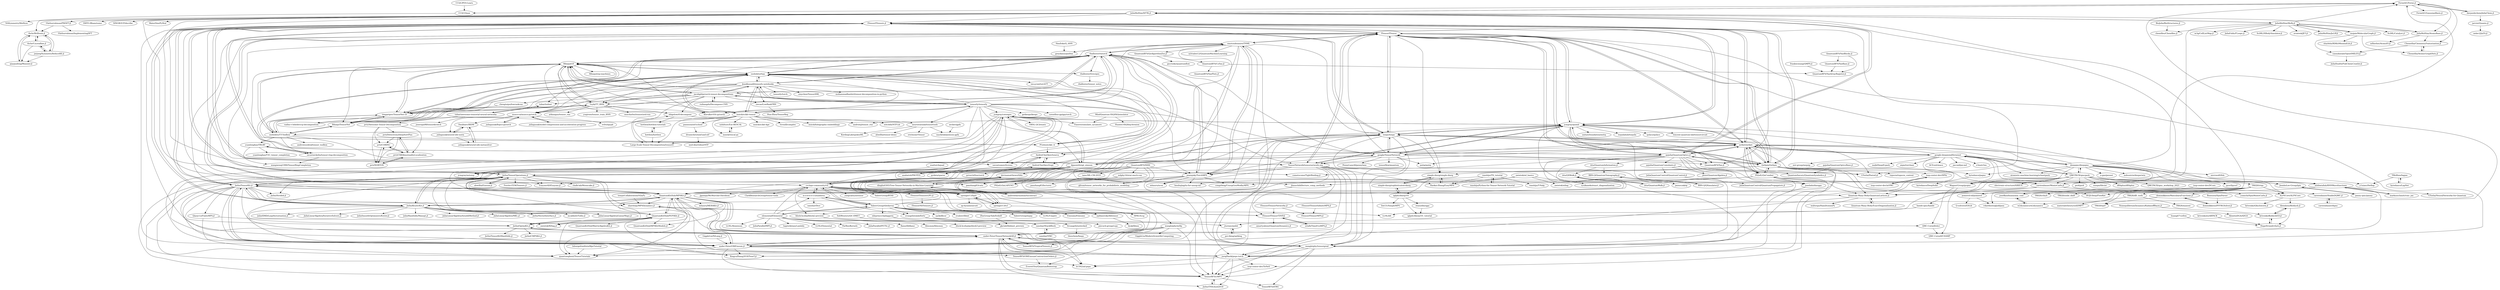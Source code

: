 digraph G {
"CCQC/PES-Learn" -> "CCQC/Quax"
"rballester/tntorch" -> "jemisjoky/TorchMPS"
"rballester/tntorch" -> "Bihaqo/t3f"
"rballester/tntorch" -> "oseledets/ttpy"
"rballester/tntorch" -> "rballester/ttrecipes"
"rballester/tntorch" -> "KhrulkovV/tt-pytorch"
"rballester/tntorch" -> "JeanKossaifi/tensorly-notebooks"
"rballester/tntorch" -> "emstoudenmire/TNML"
"rballester/tntorch" -> "Tuyki/TT_RNN"
"rballester/tntorch" -> "timgaripov/TensorNet-TF"
"rballester/tntorch" -> "dingliu0305/Tree-Tensor-Networks-in-Machine-Learning"
"rballester/tntorch" -> "jacobgil/pytorch-tensor-decompositions"
"rballester/tntorch" -> "AndreiChertkov/teneva"
"rballester/tntorch" -> "tnbar/tednet"
"rballester/tntorch" -> "musco-ai/musco-pytorch"
"rballester/tntorch" -> "AndreiChertkov/ttopt"
"ITensor/ITensors.jl" -> "Jutho/TensorOperations.jl"
"ITensor/ITensors.jl" -> "ITensor/ITensor"
"ITensor/ITensors.jl" -> "Jutho/TensorKit.jl"
"ITensor/ITensors.jl" -> "tenpy/tenpy"
"ITensor/ITensors.jl" -> "QuantumKitHub/MPSKit.jl"
"ITensor/ITensors.jl" -> "Jutho/KrylovKit.jl"
"ITensor/ITensors.jl" -> "jcmgray/quimb"
"ITensor/ITensors.jl" -> "qojulia/QuantumOptics.jl"
"ITensor/ITensors.jl" -> "GTorlai/PastaQ.jl" ["e"=1]
"ITensor/ITensors.jl" -> "TensorNetwork/tensornetwork.org"
"ITensor/ITensors.jl" -> "under-Peter/TensorNetworkAD.jl"
"ITensor/ITensors.jl" -> "under-Peter/OMEinsum.jl"
"ITensor/ITensors.jl" -> "netket/netket"
"ITensor/ITensors.jl" -> "QuSpin/QuSpin"
"ITensor/ITensors.jl" -> "QuantumBFS/Yao.jl" ["e"=1]
"google/TensorNetwork" -> "jcmgray/quimb"
"google/TensorNetwork" -> "tenpy/tenpy"
"google/TensorNetwork" -> "ITensor/ITensors.jl"
"google/TensorNetwork" -> "netket/netket"
"google/TensorNetwork" -> "TensorNetwork/tensornetwork.org"
"google/TensorNetwork" -> "jemisjoky/TorchMPS"
"google/TensorNetwork" -> "ITensor/ITensor"
"google/TensorNetwork" -> "rballester/tntorch"
"google/TensorNetwork" -> "QuantumBFS/Yao.jl" ["e"=1]
"google/TensorNetwork" -> "QuSpin/QuSpin"
"google/TensorNetwork" -> "qutip/qutip" ["e"=1]
"google/TensorNetwork" -> "tensorflow/quantum" ["e"=1]
"google/TensorNetwork" -> "wangleiphy/tensorgrad"
"google/TensorNetwork" -> "dgasmith/opt_einsum"
"google/TensorNetwork" -> "PennyLaneAI/pennylane" ["e"=1]
"jacobgil/pytorch-tensor-decompositions" -> "ruihangdu/Decompose-CNN"
"jacobgil/pytorch-tensor-decompositions" -> "JeanKossaifi/tensorly-notebooks"
"jacobgil/pytorch-tensor-decompositions" -> "Bihaqo/t3f"
"jacobgil/pytorch-tensor-decompositions" -> "tensorly/tensorly"
"jacobgil/pytorch-tensor-decompositions" -> "musco-ai/musco-pytorch"
"jacobgil/pytorch-tensor-decompositions" -> "rballester/tntorch"
"jacobgil/pytorch-tensor-decompositions" -> "Large-Scale-Tensor-Decomposition/tensorD"
"jacobgil/pytorch-tensor-decompositions" -> "Tuyki/TT_RNN"
"jacobgil/pytorch-tensor-decompositions" -> "ebigelow/tf-decompose"
"jacobgil/pytorch-tensor-decompositions" -> "xwcao/LowRankTRN"
"jacobgil/pytorch-tensor-decompositions" -> "tnbar/tednet"
"jacobgil/pytorch-tensor-decompositions" -> "chengtaipu/lowrankcnn"
"awietek/ed_basics" -> "jhauschild/lecture_comp_methods"
"awietek/ed_basics" -> "ryuikaneko/exact_diagonalization"
"awietek/ed_basics" -> "Haokai-Zhang/EasyMPS"
"awietek/ed_basics" -> "awietek/xdiag"
"iitis/QSWalk.jl" -> "iitis/QuantumWalk.jl"
"iitis/QSWalk.jl" -> "jmiszczak/qi"
"iitis/QuantumWalk.jl" -> "iitis/QSWalk.jl"
"hottbox/hottbox" -> "hottbox/hottbox-tutorials"
"hottbox/hottbox" -> "Large-Scale-Tensor-Decomposition/tensorD"
"rballester/ttrecipes" -> "rballester/tensor_notes"
"TensorNetwork/tensornetwork.org" -> "ITensor/ITensors.jl"
"TensorNetwork/tensornetwork.org" -> "QuantumKitHub/MPSKit.jl"
"TensorNetwork/tensornetwork.org" -> "wangleiphy/tensorgrad"
"TensorNetwork/tensornetwork.org" -> "GTorlai/PastaQ.jl" ["e"=1]
"TensorNetwork/tensornetwork.org" -> "joselado/dmrgpy"
"TensorNetwork/tensornetwork.org" -> "jcmgray/quimb"
"TensorNetwork/tensornetwork.org" -> "mhauru/ncon"
"TensorNetwork/tensornetwork.org" -> "jurajHasik/peps-torch"
"TensorNetwork/tensornetwork.org" -> "jemisjoky/TorchMPS"
"TensorNetwork/tensornetwork.org" -> "ITensor/ITensorTDVP.jl"
"TensorNetwork/tensornetwork.org" -> "ITensor/ITensor"
"TensorNetwork/tensornetwork.org" -> "TensorBFS/cMPO"
"TensorNetwork/tensornetwork.org" -> "under-Peter/TensorNetworkAD.jl"
"jemisjoky/TorchMPS" -> "emstoudenmire/TNML"
"jemisjoky/TorchMPS" -> "rballester/tntorch"
"jemisjoky/TorchMPS" -> "panzhang83/catn"
"jemisjoky/TorchMPS" -> "wangleiphy/tensorgrad"
"jemisjoky/TorchMPS" -> "dingliu0305/Tree-Tensor-Networks-in-Machine-Learning"
"jemisjoky/TorchMPS" -> "glivan/tensor_networks_for_probabilistic_modeling"
"jemisjoky/TorchMPS" -> "congzlwag/UnsupGenModbyMPS"
"jemisjoky/TorchMPS" -> "mhauru/ncon"
"jemisjoky/TorchMPS" -> "bnuliujing/tn-for-unsup-ml"
"wdphy16/stat-mech-van" -> "panzhang83/catn"
"wdphy16/stat-mech-van" -> "panzhang83/lectures"
"QuantumBFS/SSSS" -> "wangleiphy/tensorgrad"
"QuantumBFS/SSSS" -> "TensorBFS/TropicalTensors.jl"
"QuantumBFS/SSSS" -> "under-Peter/OMEinsum.jl"
"QuantumBFS/SSSS" -> "iamc/ML-CM-2019"
"QuantumBFS/SSSS" -> "wangleiphy/ml4p"
"QuantumBFS/SSSS" -> "jemisjoky/TorchMPS"
"QuantumBFS/SSSS" -> "TensorBFS/cMPO"
"QuantumBFS/SSSS" -> "wdphy16/stat-mech-van"
"QuantumBFS/SSSS" -> "jhauschild/lecture_comp_methods"
"mnick/scikit-tensor" -> "mnick/rescal.py"
"mnick/scikit-tensor" -> "tensorly/tensorly"
"mnick/scikit-tensor" -> "oseledets/ttpy"
"mnick/scikit-tensor" -> "panisson/ntf-school"
"mnick/scikit-tensor" -> "Large-Scale-Tensor-Decomposition/tensorD"
"mnick/scikit-tensor" -> "JeanKossaifi/tensorly-notebooks"
"mnick/scikit-tensor" -> "neurostatslab/tensortools"
"mnick/scikit-tensor" -> "mnick/scikit-kge" ["e"=1]
"mnick/scikit-tensor" -> "ttrouill/complex" ["e"=1]
"mnick/scikit-tensor" -> "Bihaqo/t3f"
"mnick/scikit-tensor" -> "mnick/holographic-embeddings" ["e"=1]
"mnick/scikit-tensor" -> "oseledets/TT-Toolbox"
"mnick/scikit-tensor" -> "stitchfix/NTFLib"
"mnick/scikit-tensor" -> "nzhiltsov/Ext-RESCAL"
"mnick/scikit-tensor" -> "Bihaqo/TensorNet"
"jcmgray/autoray" -> "jcmgray/cotengra"
"Jutho/TensorOperations.jl" -> "Jutho/TensorKit.jl"
"Jutho/TensorOperations.jl" -> "QuantumKitHub/MPSKit.jl"
"Jutho/TensorOperations.jl" -> "ITensor/ITensors.jl"
"Jutho/TensorOperations.jl" -> "Jutho/KrylovKit.jl"
"Jutho/TensorOperations.jl" -> "mcabbott/Tullio.jl" ["e"=1]
"Jutho/TensorOperations.jl" -> "QuantumKitHub/PEPSKit.jl"
"Jutho/TensorOperations.jl" -> "under-Peter/OMEinsum.jl"
"Jutho/TensorOperations.jl" -> "Jutho/Strided.jl"
"Jutho/TensorOperations.jl" -> "shareloqs/MPSDynamics.jl"
"Jutho/TensorOperations.jl" -> "EnzymeAD/Enzyme.jl" ["e"=1]
"Jutho/TensorOperations.jl" -> "under-Peter/TensorNetworkAD.jl"
"Jutho/TensorOperations.jl" -> "ahwillia/Einsum.jl"
"Jutho/TensorOperations.jl" -> "Ferrite-FEM/Tensors.jl" ["e"=1]
"Jutho/TensorOperations.jl" -> "JuliaLinearAlgebra/LinearMaps.jl" ["e"=1]
"Jutho/TensorOperations.jl" -> "chalk-lab/Mooncake.jl" ["e"=1]
"tenpy/tenpy" -> "jcmgray/quimb"
"tenpy/tenpy" -> "ITensor/ITensors.jl"
"tenpy/tenpy" -> "QuSpin/QuSpin"
"tenpy/tenpy" -> "ITensor/ITensor"
"tenpy/tenpy" -> "netket/netket"
"tenpy/tenpy" -> "jurajHasik/peps-torch"
"tenpy/tenpy" -> "google/TensorNetwork"
"tenpy/tenpy" -> "Jutho/TensorKit.jl"
"tenpy/tenpy" -> "QuantumKitHub/MPSKit.jl"
"tenpy/tenpy" -> "simple-dmrg/simple-dmrg"
"tenpy/tenpy" -> "wangleiphy/tensorgrad"
"tenpy/tenpy" -> "Jutho/TensorOperations.jl"
"tenpy/tenpy" -> "Haokai-Zhang/EasyMPS"
"tenpy/tenpy" -> "jemisjoky/TorchMPS"
"tenpy/tenpy" -> "under-Peter/OMEinsum.jl"
"JuliaMolSim/DFTK.jl" -> "JuliaMolSim/Molly.jl"
"JuliaMolSim/DFTK.jl" -> "FermiQC/Fermi.jl"
"JuliaMolSim/DFTK.jl" -> "f-fathurrahman/PWDFT.jl"
"JuliaMolSim/DFTK.jl" -> "qojulia/QuantumOptics.jl"
"JuliaMolSim/DFTK.jl" -> "Jutho/TensorOperations.jl"
"JuliaMolSim/DFTK.jl" -> "SMTG-Bham/sumo" ["e"=1]
"JuliaMolSim/DFTK.jl" -> "JuliaMolSim/AtomsBase.jl"
"JuliaMolSim/DFTK.jl" -> "cometscome/TightBinding.jl"
"JuliaMolSim/DFTK.jl" -> "Quantum-Many-Body/QuantumLattices.jl"
"JuliaMolSim/DFTK.jl" -> "thchr/Brillouin.jl"
"JuliaMolSim/DFTK.jl" -> "SINGROUP/dscribe" ["e"=1]
"JuliaMolSim/DFTK.jl" -> "MaterSim/PyXtal" ["e"=1]
"JuliaMolSim/DFTK.jl" -> "carstenbauer/MonteCarlo.jl"
"JuliaMolSim/DFTK.jl" -> "ITensor/ITensors.jl"
"JuliaMolSim/DFTK.jl" -> "EnzymeAD/Enzyme.jl" ["e"=1]
"JuliaMolSim/Molly.jl" -> "JuliaMolSim/DFTK.jl"
"JuliaMolSim/Molly.jl" -> "JuliaMolSim/AtomsBase.jl"
"JuliaMolSim/Molly.jl" -> "FermiQC/Fermi.jl"
"JuliaMolSim/Molly.jl" -> "JuliaMolSim/JuLIP.jl" ["e"=1]
"JuliaMolSim/Molly.jl" -> "SciML/Catalyst.jl" ["e"=1]
"JuliaMolSim/Molly.jl" -> "mojaie/MolecularGraph.jl"
"JuliaMolSim/Molly.jl" -> "m3g/CellListMap.jl"
"JuliaMolSim/Molly.jl" -> "JuliaFolds/FLoops.jl" ["e"=1]
"JuliaMolSim/Molly.jl" -> "SciML/NBodySimulator.jl" ["e"=1]
"JuliaMolSim/Molly.jl" -> "aviatesk/JET.jl" ["e"=1]
"JuliaMolSim/Molly.jl" -> "chemfiles/Chemfiles.jl"
"JuliaMolSim/Molly.jl" -> "EnzymeAD/Enzyme.jl" ["e"=1]
"Jutho/KrylovKit.jl" -> "QuantumKitHub/MPSKit.jl"
"Jutho/KrylovKit.jl" -> "Jutho/TensorKit.jl"
"Jutho/KrylovKit.jl" -> "Jutho/TensorOperations.jl"
"Jutho/KrylovKit.jl" -> "ITensor/ITensors.jl"
"Jutho/KrylovKit.jl" -> "JuliaSmoothOptimizers/Krylov.jl" ["e"=1]
"Jutho/KrylovKit.jl" -> "Jutho/OptimKit.jl"
"Jutho/KrylovKit.jl" -> "JuliaManifolds/Manopt.jl" ["e"=1]
"Jutho/KrylovKit.jl" -> "JuliaLinearAlgebra/LinearMaps.jl" ["e"=1]
"Jutho/KrylovKit.jl" -> "QuantumKitHub/PEPSKit.jl"
"Jutho/KrylovKit.jl" -> "JuliaLinearAlgebra/ArnoldiMethod.jl" ["e"=1]
"Jutho/KrylovKit.jl" -> "JuliaLinearAlgebra/MKL.jl" ["e"=1]
"Jutho/KrylovKit.jl" -> "Jutho/VectorInterface.jl"
"Jutho/KrylovKit.jl" -> "JuliaSIMD/LoopVectorization.jl" ["e"=1]
"Jutho/KrylovKit.jl" -> "JuliaLinearAlgebra/IterativeSolvers.jl" ["e"=1]
"Jutho/KrylovKit.jl" -> "mcabbott/Tullio.jl" ["e"=1]
"netket/netket" -> "jcmgray/quimb"
"netket/netket" -> "QuSpin/QuSpin"
"netket/netket" -> "tenpy/tenpy"
"netket/netket" -> "ITensor/ITensor"
"netket/netket" -> "ITensor/ITensors.jl"
"netket/netket" -> "PIQuIL/QuCumber"
"netket/netket" -> "GTorlai/PastaQ.jl" ["e"=1]
"netket/netket" -> "qojulia/QuantumOptics.jl"
"netket/netket" -> "google-deepmind/ferminet"
"netket/netket" -> "google/TensorNetwork"
"netket/netket" -> "TensorNetwork/tensornetwork.org"
"netket/netket" -> "wangleiphy/tensorgrad"
"netket/netket" -> "mhibatallah/RNNWavefunctions"
"netket/netket" -> "jurajHasik/peps-torch"
"netket/netket" -> "Quantum-Many-Body/QuantumLattices.jl"
"jcmgray/cotengra" -> "jcmgray/quimb"
"jcmgray/cotengra" -> "TensorBFS/cMPO"
"jcmgray/cotengra" -> "panzhang83/catn"
"jcmgray/cotengra" -> "under-Peter/OMEinsum.jl"
"jcmgray/cotengra" -> "QuantumKitHub/MPSKit.jl"
"jcmgray/cotengra" -> "jurajHasik/peps-torch"
"jcmgray/cotengra" -> "dgasmith/opt_einsum"
"jcmgray/cotengra" -> "Fanerst/simulate_sycamore"
"jcmgray/cotengra" -> "ORNL-QCI/exatn" ["e"=1]
"jcmgray/cotengra" -> "jcmgray/autoray"
"jcmgray/cotengra" -> "b1592/ad-peps"
"jcmgray/cotengra" -> "wangleiphy/tensorgrad"
"PIQuIL/QuCumber" -> "PIQuIL/QuLAPENO"
"PIQuIL/QuCumber" -> "HUJI-Deep/FlowKet"
"PIQuIL/QuCumber" -> "netket/netket"
"PIQuIL/QuCumber" -> "wangleiphy/tensorgrad"
"PIQuIL/QuCumber" -> "mhibatallah/RNNWavefunctions"
"PIQuIL/QuCumber" -> "joselado/dmrgpy"
"PIQuIL/QuCumber" -> "QuSpin/QuSpin"
"PIQuIL/QuCumber" -> "congzlwag/UnsupGenModbyMPS"
"PIQuIL/QuCumber" -> "ITensor/ITensor"
"Jutho/OptimKit.jl" -> "QuantumKitHub/PEPSKit.jl"
"Jutho/OptimKit.jl" -> "under-Peter/TensorNetworkAD.jl"
"Jutho/OptimKit.jl" -> "Jutho/CMPSKit.jl"
"Jutho/OptimKit.jl" -> "Jutho/TensorKitManifolds.jl"
"joselado/dmrgpy" -> "jurajHasik/peps-torch"
"musco-ai/musco-pytorch" -> "juliagusak/flopco-pytorch"
"musco-ai/musco-pytorch" -> "juliagusak/model-compression-and-acceleration-progress"
"musco-ai/musco-pytorch" -> "evfro/ipypb" ["e"=1]
"musco-ai/musco-pytorch" -> "Daulbaev/IRDM"
"musco-ai/musco-pytorch" -> "juliagusak/neural-ode-norm"
"juliagusak/model-compression-and-acceleration-progress" -> "musco-ai/musco-pytorch"
"cyclops-community/ctf" -> "devinamatthews/tblis"
"cyclops-community/ctf" -> "ValeevGroup/tiledarray"
"cyclops-community/ctf" -> "epifanovsky/libtensor"
"cyclops-community/ctf" -> "springer13/hptt"
"cyclops-community/ctf" -> "springer13/tcl"
"cyclops-community/ctf" -> "Einsums/Einsums"
"cyclops-community/ctf" -> "ITensor/ITensor"
"cyclops-community/ctf" -> "yangcal/symtensor"
"cyclops-community/ctf" -> "block-hczhai/block2-preview"
"cyclops-community/ctf" -> "ValeevGroup/BTAS"
"cyclops-community/ctf" -> "jcmgray/cotengra"
"cyclops-community/ctf" -> "jjgoings/McMurchie-Davidson" ["e"=1]
"cyclops-community/ctf" -> "m-a-d-n-e-s-s/madness"
"cyclops-community/ctf" -> "ITensor/ITensorsGPU.jl"
"cyclops-community/ctf" -> "ClarkResearchGroup/tensor-tools"
"under-Peter/TensorNetworkAD.jl" -> "Jutho/TNSchool2018"
"under-Peter/TensorNetworkAD.jl" -> "under-Peter/OMEinsum.jl"
"under-Peter/TensorNetworkAD.jl" -> "jurajHasik/peps-torch"
"under-Peter/TensorNetworkAD.jl" -> "b1592/ad-peps"
"under-Peter/TensorNetworkAD.jl" -> "wangleiphy/tensorgrad"
"under-Peter/TensorNetworkAD.jl" -> "Jutho/OptimKit.jl"
"under-Peter/TensorNetworkAD.jl" -> "TensorBFS/cMPO"
"under-Peter/TensorNetworkAD.jl" -> "TensorBFS/TropicalTensors.jl"
"PGelss/scikit_tt" -> "oseledets/ttpy"
"PGelss/scikit_tt" -> "Bihaqo/t3f"
"PGelss/scikit_tt" -> "AndreiChertkov/teneva"
"TRIQS/triqs" -> "TRIQS/cthyb"
"TRIQS/triqs" -> "TRIQS/dft_tools"
"TRIQS/triqs" -> "TRIQS/solid_dmft"
"TRIQS/triqs" -> "dominikkiese/MatsubaraFunctions.jl"
"TRIQS/triqs" -> "josefkaufmann/ana_cont"
"TRIQS/triqs" -> "pomerol-ed/pomerol"
"TRIQS/triqs" -> "TRIQS/tprf"
"TRIQS/triqs" -> "w2dynamics/w2dynamics"
"TRIQS/triqs" -> "rokzitko/nrgljubljana"
"TRIQS/triqs" -> "ALPSCore/ALPSCore"
"mojaie/MolecularGraph.jl" -> "eloyfelix/RDKitMinimalLib.jl"
"mojaie/MolecularGraph.jl" -> "Chemellia/AtomicGraphNets.jl"
"mojaie/MolecularGraph.jl" -> "caseykneale/OpenSMILES.jl"
"mojaie/MolecularGraph.jl" -> "JuliaMolSim/Molly.jl"
"WagnerGroup/pyqmc" -> "QMC-Cornell/shci"
"WagnerGroup/pyqmc" -> "QMC-Cornell/CHAMP"
"Jutho/TensorKit.jl" -> "QuantumKitHub/MPSKit.jl"
"Jutho/TensorKit.jl" -> "Jutho/TensorOperations.jl"
"Jutho/TensorKit.jl" -> "QuantumKitHub/PEPSKit.jl"
"Jutho/TensorKit.jl" -> "under-Peter/OMEinsum.jl"
"Jutho/TensorKit.jl" -> "under-Peter/TensorNetworkAD.jl"
"Jutho/TensorKit.jl" -> "Jutho/KrylovKit.jl"
"Jutho/TensorKit.jl" -> "ITensor/ITensors.jl"
"Jutho/TensorKit.jl" -> "Jutho/OptimKit.jl"
"Jutho/TensorKit.jl" -> "Jutho/Strided.jl"
"Jutho/TensorKit.jl" -> "jurajHasik/peps-torch"
"Jutho/TensorKit.jl" -> "shareloqs/MPSDynamics.jl"
"Jutho/TensorKit.jl" -> "Quantum-Many-Body/QuantumLattices.jl"
"Jutho/TensorKit.jl" -> "XingyuZhang2018/TeneT.jl"
"Jutho/TensorKit.jl" -> "quantumghent/TensorTutorials"
"Jutho/TensorKit.jl" -> "Qiaoyi-Li/FiniteMPS.jl"
"simple-dmrg/simple-dmrg" -> "simple-dmrg/sophisticated-dmrg"
"simple-dmrg/simple-dmrg" -> "iglpdc/dmrg101"
"simple-dmrg/simple-dmrg" -> "Haokai-Zhang/EasyMPS"
"jurajHasik/peps-torch" -> "under-Peter/TensorNetworkAD.jl"
"jurajHasik/peps-torch" -> "b1592/ad-peps"
"jurajHasik/peps-torch" -> "Jutho/TNSchool2018"
"jurajHasik/peps-torch" -> "issp-center-dev/TeNeS"
"jurajHasik/peps-torch" -> "TensorBFS/cMPO"
"f-fathurrahman/PWDFT.jl" -> "f-fathurrahman/ImplementingDFT"
"f-fathurrahman/PWDFT.jl" -> "thchr/Brillouin.jl"
"wangleiphy/tensorgrad" -> "under-Peter/TensorNetworkAD.jl"
"wangleiphy/tensorgrad" -> "TensorBFS/dTRG"
"wangleiphy/tensorgrad" -> "b1592/ad-peps"
"wangleiphy/tensorgrad" -> "jurajHasik/peps-torch"
"wangleiphy/tensorgrad" -> "TensorBFS/cMPO"
"ValeevGroup/tiledarray" -> "m-a-d-n-e-s-s/madness"
"ValeevGroup/tiledarray" -> "cyclops-community/ctf"
"ValeevGroup/tiledarray" -> "LLNL/Umpire" ["e"=1]
"ValeevGroup/tiledarray" -> "epifanovsky/libtensor"
"ValeevGroup/tiledarray" -> "devinamatthews/tblis"
"ValeevGroup/tiledarray" -> "cp2k/dbcsr" ["e"=1]
"ValeevGroup/tiledarray" -> "block-hczhai/block2-preview"
"ValeevGroup/tiledarray" -> "evangelistalab/forte"
"ValeevGroup/tiledarray" -> "evaleev/libint" ["e"=1]
"ValeevGroup/tiledarray" -> "ValeevGroup/mpqc" ["e"=1]
"ValeevGroup/tiledarray" -> "Einsums/Einsums"
"ValeevGroup/tiledarray" -> "elemental/Elemental"
"ValeevGroup/tiledarray" -> "edeprince3/pdaggerq"
"ValeevGroup/tiledarray" -> "FermiQC/Fermi.jl"
"ValeevGroup/tiledarray" -> "LLNL/blt" ["e"=1]
"ALPSCore/ALPSCore" -> "kleinhenz/Keldysh.jl"
"ALPSCore/ALPSCore" -> "krivenko/QInchworm.jl"
"ruihangdu/Decompose-CNN" -> "jacobgil/pytorch-tensor-decompositions"
"carstenbauer/MonteCarlo.jl" -> "Quantum-Many-Body/QuantumLattices.jl"
"carstenbauer/MonteCarlo.jl" -> "carstenbauer/StableDQMC.jl"
"carstenbauer/MonteCarlo.jl" -> "yomichi/SpinMonteCarlo.jl"
"carstenbauer/MonteCarlo.jl" -> "QuantumKitHub/MPSKit.jl"
"TRIQS/dft_tools" -> "materialstheory/soliDMFT"
"TRIQS/dft_tools" -> "TRIQS/maxent"
"jhauschild/lecture_comp_methods" -> "TensorBFS/cMPO"
"MindQuantum-HiQ/HiQsimulator" -> "Huawei-HiQ/hiq-fermion"
"MindQuantum-HiQ/HiQsimulator" -> "Fanerst/simulate_sycamore"
"BBN-Q/QSimulator.jl" -> "BBN-Q/QuantumTomography.jl"
"BioJulia/BioStructures.jl" -> "chemfiles/Chemfiles.jl"
"Quantum-Many-Body/QuantumLattices.jl" -> "Quantum-Many-Body/ExactDiagonalization.jl"
"Quantum-Many-Body/QuantumLattices.jl" -> "waltergu/HamiltonianPy"
"Quantum-Many-Body/QuantumLattices.jl" -> "under-Peter/OMEinsum.jl"
"Quantum-Many-Body/ExactDiagonalization.jl" -> "Quantum-Many-Body/QuantumLattices.jl"
"QuantumBFS/QuAlgorithmZoo.jl" -> "gecrooks/quantumflow"
"QuantumBFS/QuAlgorithmZoo.jl" -> "QuantumBFS/CuYao.jl"
"carstenbauer/dqmc" -> "carstenbauer/StableDQMC.jl"
"carstenbauer/StableDQMC.jl" -> "carstenbauer/dqmc"
"issp-center-dev/DCore" -> "josefkaufmann/ana_cont"
"under-Peter/OMEinsum.jl" -> "under-Peter/TensorNetworkAD.jl"
"under-Peter/OMEinsum.jl" -> "TensorBFS/OMEinsumContractionOrders.jl"
"under-Peter/OMEinsum.jl" -> "Jutho/TensorKit.jl"
"under-Peter/OMEinsum.jl" -> "QuantumKitHub/MPSKit.jl"
"under-Peter/OMEinsum.jl" -> "XingyuZhang2018/TeneT.jl"
"under-Peter/OMEinsum.jl" -> "quantumghent/TensorTutorials"
"under-Peter/OMEinsum.jl" -> "TensorBFS/cMPO"
"xwcao/LowRankTRN" -> "Hua-Zhou/TensorReg"
"oscarmickelin/tensor-ring-decomposition" -> "yuanlonghao/TRLRF"
"oscarmickelin/tensor-ring-decomposition" -> "wangwenqi1990/TensorRingCompletion"
"QMC-Cornell/shci" -> "QMC-Cornell/CHAMP"
"dingliu0305/Tree-Tensor-Networks-in-Machine-Learning" -> "andrewdarmawan/tncontract"
"w2dynamics/w2dynamics" -> "AbinitioDGA/ADGA"
"w2dynamics/w2dynamics" -> "josefkaufmann/ana_cont"
"davpoolechem/JuliaChem.jl" -> "jarvist/Quante.jl"
"davpoolechem/JuliaChem.jl" -> "FermiQC/Fermi.jl"
"kleinhenz/Keldysh.jl" -> "krivenko/KeldyshED.jl"
"kleinhenz/Keldysh.jl" -> "HugoStrand/cthyb.jl"
"krivenko/KeldyshED.jl" -> "kleinhenz/Keldysh.jl"
"krivenko/KeldyshED.jl" -> "HugoStrand/cthyb.jl"
"simple-dmrg/sophisticated-dmrg" -> "simple-dmrg/simple-dmrg"
"simple-dmrg/sophisticated-dmrg" -> "iglpdc/dmrg101"
"josefkaufmann/ana_cont" -> "w2dynamics/w2dynamics"
"Jutho/TNSchool2018" -> "TensorBFS/cMPO"
"mnick/rescal.py" -> "nzhiltsov/Ext-RESCAL"
"hottbox/hottbox-tutorials" -> "hottbox/hottbox"
"frankwswang/QMPS.jl" -> "QuantumBFS/YaoArrayRegister.jl"
"yuanlonghao/TRLRF" -> "yuanlonghao/T3C_tensor_completion"
"yuanlonghao/TRLRF" -> "oscarmickelin/tensor-ring-decomposition"
"yuanlonghao/TRLRF" -> "wangwenqi1990/TensorRingCompletion"
"sanshar/VMC" -> "sanshar/StackBlock"
"jarvist/Quante.jl" -> "mdav2/JuES.jl"
"krivenko/ezARPACK" -> "HugoStrand/cthyb.jl"
"QuantumBFS/YaoBase.jl" -> "QuantumBFS/YaoArrayRegister.jl"
"QuantumBFS/YaoBlocks.jl" -> "QuantumBFS/YaoBase.jl"
"QuantumBFS/YaoBlocks.jl" -> "QuantumBFS/YaoArrayRegister.jl"
"QuantumBFS/CuYao.jl" -> "QuantumBFS/YaoPlots.jl"
"QuantumBFS/CuYao.jl" -> "QuantumBFS/YaoArrayRegister.jl"
"tempoCollaboration/OQuPy" -> "shareloqs/MPSDynamics.jl"
"pomerol-ed/pomerol" -> "Q-solvers/EDLib"
"pomerol-ed/pomerol" -> "rokzitko/nrgljubljana"
"deepqmc/deepqmc" -> "google-deepmind/ferminet"
"deepqmc/deepqmc" -> "WagnerGroup/pyqmc"
"deepqmc/deepqmc" -> "bytedance/jaqmc"
"deepqmc/deepqmc" -> "QMCPACK/qmcpack"
"deepqmc/deepqmc" -> "mhibatallah/RNNWavefunctions"
"deepqmc/deepqmc" -> "netket/netket"
"deepqmc/deepqmc" -> "mdsunivie/deeperwin"
"deepqmc/deepqmc" -> "microsoft/folx"
"deepqmc/deepqmc" -> "carstenbauer/MonteCarlo.jl"
"deepqmc/deepqmc" -> "jcmgray/quimb"
"deepqmc/deepqmc" -> "atomistic-machine-learning/schnetpack" ["e"=1]
"deepqmc/deepqmc" -> "JoonhoLee-Group/ipie"
"deepqmc/deepqmc" -> "n-gao/pesnet"
"deepqmc/deepqmc" -> "FermiQC/Fermi.jl"
"deepqmc/deepqmc" -> "pyscf/pyscf" ["e"=1]
"oseledets/TT-Toolbox" -> "oseledets/ttpy"
"oseledets/TT-Toolbox" -> "Bihaqo/TensorNet"
"oseledets/TT-Toolbox" -> "Bihaqo/t3f"
"oseledets/TT-Toolbox" -> "timgaripov/TensorNet-TF"
"oseledets/TT-Toolbox" -> "yuanlonghao/TRLRF"
"oseledets/TT-Toolbox" -> "PGelss/scikit_tt"
"oseledets/TT-Toolbox" -> "oscarmickelin/tensor-ring-decomposition"
"oseledets/TT-Toolbox" -> "savostyanov/ttcross"
"oseledets/TT-Toolbox" -> "andrewssobral/tensor_toolbox" ["e"=1]
"issp-center-dev/TeNeS" -> "TensorBFS/cMPO"
"thchr/Crystalline.jl" -> "thchr/Brillouin.jl"
"thchr/Crystalline.jl" -> "jerjorg/SymmetryReduceBZ.jl"
"thchr/Crystalline.jl" -> "qiaojunfeng/Wannier.jl"
"dgasmith/opt_einsum" -> "jcmgray/cotengra"
"dgasmith/opt_einsum" -> "jcmgray/quimb"
"dgasmith/opt_einsum" -> "tenpy/tenpy"
"dgasmith/opt_einsum" -> "ITensor/ITensor"
"dgasmith/opt_einsum" -> "QuantumKitHub/MPSKit.jl"
"dgasmith/opt_einsum" -> "google/TensorNetwork"
"dgasmith/opt_einsum" -> "ITensor/ITensors.jl"
"dgasmith/opt_einsum" -> "devinamatthews/tblis"
"dgasmith/opt_einsum" -> "cyclops-community/ctf"
"dgasmith/opt_einsum" -> "pytorch/functorch" ["e"=1]
"dgasmith/opt_einsum" -> "Jutho/TensorOperations.jl"
"dgasmith/opt_einsum" -> "pydata/sparse" ["e"=1]
"dgasmith/opt_einsum" -> "jcmgray/autoray"
"dgasmith/opt_einsum" -> "netket/netket"
"dgasmith/opt_einsum" -> "under-Peter/OMEinsum.jl"
"orialb/TimeEvoMPS.jl" -> "ITensor/ITensorTDVP.jl"
"iitis/QuantumInformation.jl" -> "BBN-Q/QuantumTomography.jl"
"iitis/QuantumInformation.jl" -> "iitis/QSWalk.jl"
"FermiQC/Fermi.jl" -> "davpoolechem/JuliaChem.jl"
"FermiQC/Fermi.jl" -> "FermiQC/GaussianBasis.jl"
"FermiQC/Fermi.jl" -> "JuliaMolSim/AtomsBase.jl"
"FermiQC/Fermi.jl" -> "JuliaMolSim/DFTK.jl"
"FermiQC/Fermi.jl" -> "CCQC/Quax"
"FermiQC/Fermi.jl" -> "Chemellia/ChemistryFeaturization.jl"
"ITensor/ITensor" -> "ITensor/ITensors.jl"
"ITensor/ITensor" -> "tenpy/tenpy"
"ITensor/ITensor" -> "QuSpin/QuSpin"
"ITensor/ITensor" -> "jcmgray/quimb"
"ITensor/ITensor" -> "netket/netket"
"ITensor/ITensor" -> "TensorNetwork/tensornetwork.org"
"ITensor/ITensor" -> "cyclops-community/ctf"
"ITensor/ITensor" -> "emstoudenmire/TNML"
"ITensor/ITensor" -> "wangleiphy/tensorgrad"
"ITensor/ITensor" -> "ALPSCore/ALPSCore"
"ITensor/ITensor" -> "PIQuIL/QuCumber"
"ITensor/ITensor" -> "qojulia/QuantumOptics.jl"
"ITensor/ITensor" -> "QuantumKitHub/MPSKit.jl"
"ITensor/ITensor" -> "Jutho/TensorKit.jl"
"ITensor/ITensor" -> "simple-dmrg/simple-dmrg"
"QuantumKitHub/MPSKit.jl" -> "QuantumKitHub/PEPSKit.jl"
"QuantumKitHub/MPSKit.jl" -> "Jutho/TensorKit.jl"
"QuantumKitHub/MPSKit.jl" -> "QuantumKitHub/MPSKitModels.jl"
"QuantumKitHub/MPSKit.jl" -> "under-Peter/TensorNetworkAD.jl"
"QuantumKitHub/MPSKit.jl" -> "under-Peter/OMEinsum.jl"
"QuantumKitHub/MPSKit.jl" -> "Jutho/KrylovKit.jl"
"QuantumKitHub/MPSKit.jl" -> "Jutho/OptimKit.jl"
"QuantumKitHub/MPSKit.jl" -> "shareloqs/MPSDynamics.jl"
"QuantumKitHub/MPSKit.jl" -> "Jutho/TensorOperations.jl"
"QuantumKitHub/MPSKit.jl" -> "mhauru/MERAKit.jl"
"QuantumKitHub/MPSKit.jl" -> "XingyuZhang2018/TeneT.jl"
"QuantumKitHub/MPSKit.jl" -> "jurajHasik/peps-torch"
"QuantumKitHub/MPSKit.jl" -> "b1592/ad-peps"
"QuantumKitHub/MPSKit.jl" -> "awietek/XDiag.jl"
"QuantumKitHub/MPSKit.jl" -> "quantumghent/TensorTutorials"
"qojulia/QuantumCumulants.jl" -> "QuantumSavory/QuantumSymbolics.jl"
"qojulia/QuantumCumulants.jl" -> "JuliaQuantumControl/QuantumControl.jl"
"qojulia/QuantumCumulants.jl" -> "jfeist/QuantumAlgebra.jl"
"ranshiju/TN_tutorial" -> "ranshiju/T-Nalg"
"ranshiju/TN_tutorial" -> "Haokai-Zhang/EasyMPS"
"ranshiju/TN_tutorial" -> "ranshiju/Python-for-Tensor-Network-Tutorial"
"ranshiju/TN_tutorial" -> "bnuliujing/tn-for-unsup-ml"
"mhibatallah/RNNWavefunctions" -> "markusschmitt/vmc_jax"
"mhibatallah/RNNWavefunctions" -> "HUJI-Deep/FlowKet"
"mhibatallah/RNNWavefunctions" -> "GTorlai/NeuralNetworks-for-Quantum"
"mhibatallah/RNNWavefunctions" -> "under-Peter/TensorNetworkAD.jl"
"qojulia/QuantumOpticsBase.jl" -> "QuantumSavory/QuantumSymbolics.jl"
"juliagusak/flopco-pytorch" -> "musco-ai/musco-pytorch"
"juliagusak/neural-ode-norm" -> "Daulbaev/IRDM"
"juliagusak/neural-ode-norm" -> "juliagusak/neural-ode-metasolver"
"QuantumKitHub/PEPSKit.jl" -> "QuantumKitHub/MPSKit.jl"
"QuantumKitHub/PEPSKit.jl" -> "XingyuZhang2018/TeneT.jl"
"QuantumKitHub/PEPSKit.jl" -> "Jutho/OptimKit.jl"
"QuantumKitHub/PEPSKit.jl" -> "awietek/XDiag.jl"
"QuantumKitHub/PEPSKit.jl" -> "quantumghent/TensorTutorials"
"QuantumKitHub/PEPSKit.jl" -> "QuantumKitHub/MatrixAlgebraKit.jl"
"QuantumKitHub/PEPSKit.jl" -> "QuantumKitHub/MPSKitModels.jl"
"markusschmitt/vmc_jax" -> "mhibatallah/RNNWavefunctions"
"m-a-d-n-e-s-s/madness" -> "ValeevGroup/tiledarray"
"m-a-d-n-e-s-s/madness" -> "sanshar/Dice"
"m-a-d-n-e-s-s/madness" -> "cyclops-community/ctf"
"m-a-d-n-e-s-s/madness" -> "evangelistalab/forte"
"Chemellia/AtomicGraphNets.jl" -> "Chemellia/ChemistryFeaturization.jl"
"edeprince3/pdaggerq" -> "fevangelista/wicked"
"edeprince3/pdaggerq" -> "piecuch-group/ccpy"
"CCQC/Quax" -> "NASymmetry/MolSym"
"Chemellia/ChemistryFeaturization.jl" -> "Chemellia/AtomicGraphNets.jl"
"Chemellia/ChemistryFeaturization.jl" -> "caseykneale/OpenSMILES.jl"
"pvti/Detectron2DeepSortPlus" -> "pvti/CORING"
"pvti/Detectron2DeepSortPlus" -> "pvti/CXRAbnormalityLocalization"
"pvti/Detectron2DeepSortPlus" -> "pvti/NORTON"
"jerjorg/SymmetryReduceBZ.jl" -> "thchr/Brillouin.jl"
"jerjorg/SymmetryReduceBZ.jl" -> "thchr/Crystalline.jl"
"jerjorg/SymmetryReduceBZ.jl" -> "qiaojunfeng/Wannier.jl"
"TensorBFS/TropicalTensors.jl" -> "under-Peter/TensorNetworkAD.jl"
"TensorBFS/cMPO" -> "Jutho/TNSchool2018"
"TensorBFS/cMPO" -> "TensorBFS/dTRG"
"caseykneale/OpenSMILES.jl" -> "JuliaHealth/PubChemCrawler.jl"
"pauxy-qmc/pauxy" -> "JoonhoLee-Group/ipie"
"GiggleLiu/NiLang.jl" -> "under-Peter/OMEinsum.jl"
"ITensor/ITensorsGPU.jl" -> "ITensor/NDTensors.jl"
"NonequilibriumDynamics/KadanoffBaym.jl" -> "krivenko/KeldyshED.jl"
"jturney/ambit" -> "psi-rking/optking"
"etano/dmrgpy" -> "iglpdc/dmrg101_tutorial"
"google-deepmind/ferminet" -> "deepqmc/deepqmc"
"google-deepmind/ferminet" -> "netket/netket"
"google-deepmind/ferminet" -> "QMCPACK/qmcpack"
"google-deepmind/ferminet" -> "pyscf/pyscf" ["e"=1]
"google-deepmind/ferminet" -> "jax-md/jax-md" ["e"=1]
"google-deepmind/ferminet" -> "WagnerGroup/pyqmc"
"google-deepmind/ferminet" -> "e3nn/e3nn" ["e"=1]
"google-deepmind/ferminet" -> "mir-group/nequip" ["e"=1]
"google-deepmind/ferminet" -> "atomistic-machine-learning/schnetpack" ["e"=1]
"google-deepmind/ferminet" -> "mzjb/DeepH-pack" ["e"=1]
"google-deepmind/ferminet" -> "aiqm/torchani" ["e"=1]
"google-deepmind/ferminet" -> "ACEsuit/mace" ["e"=1]
"google-deepmind/ferminet" -> "tenpy/tenpy"
"google-deepmind/ferminet" -> "bytedance/jaqmc"
"google-deepmind/ferminet" -> "jcmgray/quimb"
"ITensor/ITensorNetworks.jl" -> "ITensor/ITensorMPS.jl"
"ITensor/ITensorNetworks.jl" -> "ITensor/ITensorTDVP.jl"
"esa/torchquad" -> "jcmgray/autoray"
"tnbar/tednet" -> "tnbar/awesome-tensorial-neural-networks"
"QuSpin/QuSpin" -> "tenpy/tenpy"
"QuSpin/QuSpin" -> "ITensor/ITensor"
"QuSpin/QuSpin" -> "netket/netket"
"QuSpin/QuSpin" -> "jcmgray/quimb"
"QuSpin/QuSpin" -> "ITensor/ITensors.jl"
"QuSpin/QuSpin" -> "qojulia/QuantumOptics.jl"
"QuSpin/QuSpin" -> "issp-center-dev/HPhi"
"QuSpin/QuSpin" -> "carstenbauer/MonteCarlo.jl"
"QuSpin/QuSpin" -> "simple-dmrg/simple-dmrg"
"QuSpin/QuSpin" -> "PIQuIL/QuCumber"
"QuSpin/QuSpin" -> "Quantum-Many-Body/QuantumLattices.jl"
"QuSpin/QuSpin" -> "cometscome/TightBinding.jl"
"QuSpin/QuSpin" -> "QuantumKitHub/MPSKit.jl"
"QuSpin/QuSpin" -> "topocm/topocm_content" ["e"=1]
"QuSpin/QuSpin" -> "ALPSCore/ALPSCore"
"block-hczhai/block2-preview" -> "block-hczhai/pyblock3-preview"
"block-hczhai/block2-preview" -> "gkclab/libdmet_preview"
"leburgel/uniformMpsTutorial" -> "quantumghent/TensorTutorials"
"shareloqs/MPSDynamics.jl" -> "ITensor/ITensorTDVP.jl"
"shareloqs/MPSDynamics.jl" -> "quantumghent/TensorTutorials"
"BBN-Q/QuantumTomography.jl" -> "BBN-Q/QSimulator.jl"
"JuliaQuantumControl/QuantumControl.jl" -> "JuliaQuantumControl/QuantumPropagators.jl"
"drumichiro/nmf-and-ntf" -> "neel-dey/robustNTF"
"AndreiChertkov/teneva" -> "anabatsh/PROTES"
"AndreiChertkov/teneva" -> "AndreiChertkov/ttopt"
"AndreiChertkov/teneva" -> "savostyanov/ttcross"
"JoonhoLee-Group/ipie" -> "pauxy-qmc/pauxy"
"dominikkiese/PFFRGSolver.jl" -> "dominikkiese/MatsubaraFunctions.jl"
"Haokai-Zhang/EasyMPS" -> "simple-dmrg/simple-dmrg"
"hande-qmc/hande" -> "jturney/ambit"
"ITensor/ITensorInfiniteMPS.jl" -> "ITensor/ITensorMPS.jl"
"panisson/ntf-school" -> "drumichiro/nmf-and-ntf"
"thchr/Brillouin.jl" -> "thchr/Crystalline.jl"
"thchr/Brillouin.jl" -> "jerjorg/SymmetryReduceBZ.jl"
"thchr/Brillouin.jl" -> "qiaojunfeng/Wannier.jl"
"fbuessen/SpinParser" -> "dominikkiese/PFFRGSolver.jl"
"huangli712/Zen" -> "HugoStrand/cthyb.jl"
"juliagusak/neural-ode-metasolver" -> "Daulbaev/IRDM"
"SebWouters/QC-DMET" -> "sanshar/StackBlock"
"SebWouters/QC-DMET" -> "gkclab/libdmet_preview"
"pvti/CXRAbnormalityLocalization" -> "pvti/CORING"
"pvti/CXRAbnormalityLocalization" -> "pvti/NORTON"
"pvti/CXRAbnormalityLocalization" -> "pvti/Detectron2DeepSortPlus"
"Daulbaev/IRDM" -> "juliagusak/neural-ode-norm"
"Daulbaev/IRDM" -> "juliagusak/neural-ode-metasolver"
"TensorBFS/OMEinsumContractionOrders.jl" -> "EverettYou/QuantumBootstrap"
"elemental/Elemental" -> "LLNL/Elemental"
"elemental/Elemental" -> "ValeevGroup/tiledarray"
"elemental/Elemental" -> "cyclops-community/ctf"
"elemental/Elemental" -> "ParRes/Kernels" ["e"=1]
"elemental/Elemental" -> "JuliaParallel/PETSc.jl" ["e"=1]
"elemental/Elemental" -> "flame/libflame" ["e"=1]
"elemental/Elemental" -> "libxsmm/libxsmm" ["e"=1]
"elemental/Elemental" -> "LLNL/Aluminum" ["e"=1]
"elemental/Elemental" -> "JuliaParallel/MPI.jl" ["e"=1]
"elemental/Elemental" -> "haptork/easyLambda" ["e"=1]
"elemental/Elemental" -> "m-a-d-n-e-s-s/madness"
"devinamatthews/tblis" -> "springer13/tcl"
"devinamatthews/tblis" -> "cyclops-community/ctf"
"devinamatthews/tblis" -> "springer13/hptt"
"devinamatthews/tblis" -> "epifanovsky/libtensor"
"Bihaqo/TensorNet" -> "timgaripov/TensorNet-TF"
"Bihaqo/TensorNet" -> "oseledets/TT-Toolbox"
"Bihaqo/TensorNet" -> "Tuyki/TT_RNN"
"jcmgray/quimb" -> "jcmgray/cotengra"
"jcmgray/quimb" -> "tenpy/tenpy"
"jcmgray/quimb" -> "netket/netket"
"jcmgray/quimb" -> "ITensor/ITensors.jl"
"jcmgray/quimb" -> "ITensor/ITensor"
"jcmgray/quimb" -> "QuSpin/QuSpin"
"jcmgray/quimb" -> "unitaryfoundation/mitiq" ["e"=1]
"jcmgray/quimb" -> "tequilahub/tequila" ["e"=1]
"jcmgray/quimb" -> "google/TensorNetwork"
"jcmgray/quimb" -> "qulacs/qulacs" ["e"=1]
"jcmgray/quimb" -> "QuantumBFS/Yao.jl" ["e"=1]
"jcmgray/quimb" -> "wangleiphy/tensorgrad"
"jcmgray/quimb" -> "TensorNetwork/tensornetwork.org"
"jcmgray/quimb" -> "tencent-quantum-lab/tensorcircuit" ["e"=1]
"jcmgray/quimb" -> "jurajHasik/peps-torch"
"issp-center-dev/HPhi" -> "issp-center-dev/mVMC"
"issp-center-dev/HPhi" -> "issp-center-dev/TeNeS"
"JuliaMolSim/AtomsBase.jl" -> "mfherbst/AtomsIO.jl"
"JuliaMolSim/AtomsBase.jl" -> "Chemellia/ChemistryFeaturization.jl"
"ZhuGroup-Yale/fcdmft" -> "gkclab/libdmet_preview"
"chengtaipu/lowrankcnn" -> "vadim-v-lebedev/cp-decomposition"
"sanshar/StackBlock" -> "sanshar/VMC"
"ITensor/ITensorTDVP.jl" -> "orialb/TimeEvoMPS.jl"
"ITensor/ITensorTDVP.jl" -> "amartyabose/QuantumDynamics.jl"
"ITensor/ITensorTDVP.jl" -> "shareloqs/MPSDynamics.jl"
"tnbar/awesome-tensorial-neural-networks" -> "tnbar/tednet"
"tnbar/awesome-tensorial-neural-networks" -> "joserapa98/tensorkrowch"
"tnbar/awesome-tensorial-neural-networks" -> "pvti/Awesome-Tensor-Decomposition"
"AndreiChertkov/ttopt" -> "anabatsh/PROTES"
"AndreiChertkov/ttopt" -> "AndreiChertkov/teneva"
"qojulia/QuantumOptics.jl" -> "ITensor/ITensors.jl"
"qojulia/QuantumOptics.jl" -> "qojulia/QuantumCumulants.jl"
"qojulia/QuantumOptics.jl" -> "QuantumBFS/Yao.jl" ["e"=1]
"qojulia/QuantumOptics.jl" -> "qutip/qutip" ["e"=1]
"qojulia/QuantumOptics.jl" -> "Jutho/TensorOperations.jl"
"qojulia/QuantumOptics.jl" -> "JuliaMolSim/DFTK.jl"
"qojulia/QuantumOptics.jl" -> "Quantum-Many-Body/QuantumLattices.jl"
"qojulia/QuantumOptics.jl" -> "QuSpin/QuSpin"
"qojulia/QuantumOptics.jl" -> "netket/netket"
"qojulia/QuantumOptics.jl" -> "QuantumKitHub/MPSKit.jl"
"qojulia/QuantumOptics.jl" -> "Jutho/KrylovKit.jl"
"qojulia/QuantumOptics.jl" -> "ITensor/ITensor"
"qojulia/QuantumOptics.jl" -> "carstenbauer/MonteCarlo.jl"
"qojulia/QuantumOptics.jl" -> "iitis/QuantumInformation.jl"
"qojulia/QuantumOptics.jl" -> "GTorlai/PastaQ.jl" ["e"=1]
"oseledets/ttpy" -> "oseledets/TT-Toolbox"
"oseledets/ttpy" -> "Bihaqo/t3f"
"oseledets/ttpy" -> "rballester/tntorch"
"oseledets/ttpy" -> "PGelss/scikit_tt"
"oseledets/ttpy" -> "timgaripov/TensorNet-TF"
"oseledets/ttpy" -> "AndreiChertkov/teneva"
"oseledets/ttpy" -> "Bihaqo/TensorNet"
"oseledets/ttpy" -> "Tuyki/TT_RNN"
"oseledets/ttpy" -> "mnick/scikit-tensor"
"oseledets/ttpy" -> "JeanKossaifi/tensorly-notebooks"
"oseledets/ttpy" -> "androstj/tensor_rnn"
"oseledets/ttpy" -> "savostyanov/ttcross"
"oseledets/ttpy" -> "ion-g-ion/torchTT"
"oseledets/ttpy" -> "jemisjoky/TorchMPS"
"oseledets/ttpy" -> "TensorNetwork/tensornetwork.org"
"timgaripov/TensorNet-TF" -> "Bihaqo/TensorNet"
"timgaripov/TensorNet-TF" -> "Bihaqo/t3f"
"timgaripov/TensorNet-TF" -> "Tuyki/TT_RNN"
"timgaripov/TensorNet-TF" -> "oseledets/TT-Toolbox"
"timgaripov/TensorNet-TF" -> "oseledets/ttpy"
"timgaripov/TensorNet-TF" -> "rballester/tntorch"
"timgaripov/TensorNet-TF" -> "vadim-v-lebedev/cp-decomposition"
"wangleiphy/ml4p" -> "GiggleLiu/ModernScientificComputing" ["e"=1]
"wangleiphy/ml4p" -> "XingyuZhang2018/TeneT.jl"
"wangleiphy/ml4p" -> "EverettYou/QuantumBootstrap"
"wangleiphy/ml4p" -> "under-Peter/OMEinsum.jl"
"wangleiphy/ml4p" -> "quantumghent/TensorTutorials"
"wangleiphy/ml4p" -> "TensorBFS/cMPO"
"wangleiphy/ml4p" -> "under-Peter/TensorNetworkAD.jl"
"ranshiju/Python-for-Tensor-Network-Tutorial" -> "ranshiju/TN_tutorial"
"iglpdc/dmrg101" -> "simple-dmrg/sophisticated-dmrg"
"iglpdc/dmrg101" -> "etano/dmrgpy"
"iglpdc/dmrg101" -> "iglpdc/dmrg101_tutorial"
"iglpdc/dmrg101" -> "liwt31/SimpleMPS"
"ahwillia/Einsum.jl" -> "Jutho/TensorOperations.jl"
"evangelistalab/forte" -> "jturney/ambit"
"evangelistalab/forte" -> "QMC-Cornell/shci"
"bytedance/jaqmc" -> "bytedance/DeepSolid"
"qiaojunfeng/Wannier.jl" -> "thchr/Brillouin.jl"
"anabatsh/PROTES" -> "AndreiChertkov/teneva"
"anabatsh/PROTES" -> "AndreiChertkov/ttopt"
"HugoStrand/cthyb.jl" -> "krivenko/KeldyshED.jl"
"dominikkiese/MatsubaraFunctions.jl" -> "TRIQS/tprf"
"dominikkiese/MatsubaraFunctions.jl" -> "dominikkiese/PFFRGSolver.jl"
"epifanovsky/libtensor" -> "ilyak/libxm"
"pvti/CORING" -> "pvti/NORTON"
"pvti/CORING" -> "pvti/CXRAbnormalityLocalization"
"andrewdarmawan/tncontract" -> "dingliu0305/Tree-Tensor-Networks-in-Machine-Learning"
"pvti/Awesome-Tensor-Decomposition" -> "pvti/CORING"
"pvti/Awesome-Tensor-Decomposition" -> "pvti/CXRAbnormalityLocalization"
"pvti/Awesome-Tensor-Decomposition" -> "pvti/NORTON"
"pvti/Awesome-Tensor-Decomposition" -> "pvti/Detectron2DeepSortPlus"
"YWolfeee/lapjax" -> "bytedance/LapNet"
"YWolfeee/lapjax" -> "y1xiaoc/fwdlap"
"aecker/gpfa" -> "mackelab/poisson-gpfa"
"fevangelista/wicked" -> "theochem/fanpy"
"pvti/NORTON" -> "pvti/CORING"
"pvti/NORTON" -> "pvti/CXRAbnormalityLocalization"
"tensorly/tensorly" -> "JeanKossaifi/tensorly-notebooks"
"tensorly/tensorly" -> "jacobgil/pytorch-tensor-decompositions"
"tensorly/tensorly" -> "mnick/scikit-tensor"
"tensorly/tensorly" -> "rballester/tntorch"
"tensorly/tensorly" -> "Bihaqo/t3f"
"tensorly/tensorly" -> "neurostatslab/tensortools"
"tensorly/tensorly" -> "oseledets/ttpy"
"tensorly/tensorly" -> "google/TensorNetwork"
"tensorly/tensorly" -> "Large-Scale-Tensor-Decomposition/tensorD"
"tensorly/tensorly" -> "dgasmith/opt_einsum"
"tensorly/tensorly" -> "pydata/sparse" ["e"=1]
"tensorly/tensorly" -> "getkeops/keops" ["e"=1]
"tensorly/tensorly" -> "jcmgray/cotengra"
"tensorly/tensorly" -> "PGelss/scikit_tt"
"tensorly/tensorly" -> "cornellius-gp/gpytorch" ["e"=1]
"QMCPACK/qmcpack" -> "WagnerGroup/pyqmc"
"QMCPACK/qmcpack" -> "dftbplus/dftbplus" ["e"=1]
"QMCPACK/qmcpack" -> "QMCPACK/qmc_workshop_2021"
"QMCPACK/qmcpack" -> "electronic-structure/SIRIUS" ["e"=1]
"QMCPACK/qmcpack" -> "psi4/psi4" ["e"=1]
"QMCPACK/qmcpack" -> "deepqmc/deepqmc"
"QMCPACK/qmcpack" -> "sunqm/libcint" ["e"=1]
"QMCPACK/qmcpack" -> "google-deepmind/ferminet"
"QMCPACK/qmcpack" -> "hande-qmc/hande"
"QMCPACK/qmcpack" -> "carstenbauer/MonteCarlo.jl"
"QMCPACK/qmcpack" -> "JoonhoLee-Group/ipie"
"QMCPACK/qmcpack" -> "TRIQS/triqs"
"QMCPACK/qmcpack" -> "LLNL/blt" ["e"=1]
"QMCPACK/qmcpack" -> "netket/netket"
"QMCPACK/qmcpack" -> "pyscf/pyscf" ["e"=1]
"Bihaqo/t3f" -> "oseledets/ttpy"
"Bihaqo/t3f" -> "timgaripov/TensorNet-TF"
"Bihaqo/t3f" -> "Tuyki/TT_RNN"
"Bihaqo/t3f" -> "rballester/tntorch"
"Bihaqo/t3f" -> "oseledets/TT-Toolbox"
"Bihaqo/t3f" -> "PGelss/scikit_tt"
"Bihaqo/t3f" -> "jacobgil/pytorch-tensor-decompositions"
"Bihaqo/t3f" -> "oscarmickelin/tensor-ring-decomposition"
"Bihaqo/t3f" -> "ebigelow/tf-decompose"
"Bihaqo/t3f" -> "musco-ai/musco-pytorch"
"Bihaqo/t3f" -> "KhrulkovV/tt-pytorch"
"Bihaqo/t3f" -> "rballester/ttrecipes"
"Bihaqo/t3f" -> "Bihaqo/TensorNet"
"Bihaqo/t3f" -> "emstoudenmire/TNML"
"Bihaqo/t3f" -> "Bihaqo/exp-machines"
"emstoudenmire/TNML" -> "jemisjoky/TorchMPS"
"emstoudenmire/TNML" -> "dingliu0305/Tree-Tensor-Networks-in-Machine-Learning"
"emstoudenmire/TNML" -> "congzlwag/UnsupGenModbyMPS"
"emstoudenmire/TNML" -> "sylvialee12/QuantumMachineLearning" ["e"=1]
"emstoudenmire/TNML" -> "greydanus/psi0nn"
"emstoudenmire/TNML" -> "andrewdarmawan/tncontract"
"emstoudenmire/TNML" -> "ITensor/ITensor"
"emstoudenmire/TNML" -> "rballester/tntorch"
"emstoudenmire/TNML" -> "panzhang83/catn"
"emstoudenmire/TNML" -> "QuantumBFS/QuAlgorithmZoo.jl"
"emstoudenmire/TNML" -> "tenpy/tenpy"
"emstoudenmire/TNML" -> "PIQuIL/QuLAPENO"
"emstoudenmire/TNML" -> "wangleiphy/tensorgrad"
"microsoft/folx" -> "y1xiaoc/fwdlap"
"bytedance/LapNet" -> "YWolfeee/lapjax"
"neurostatslab/tensortools" -> "ahwillia/tensor-demo"
"neurostatslab/tensortools" -> "mackelab/poisson-gpfa"
"neurostatslab/tensortools" -> "erichson/rTensor"
"neurostatslab/tensortools" -> "KordingLab/spykesML" ["e"=1]
"Qiaoyi-Li/FiniteMPS.jl" -> "awietek/XDiag.jl"
"Qiaoyi-Li/FiniteMPS.jl" -> "quantumghent/TensorTutorials"
"issp-center-dev/mVMC" -> "issp-center-dev/HPhi"
"nzhiltsov/Ext-RESCAL" -> "mnick/rescal.py"
"Large-Scale-Tensor-Decomposition/tensorD" -> "ebigelow/tf-decompose"
"springer13/hptt" -> "springer13/tcl"
"springer13/hptt" -> "devinamatthews/tblis"
"springer13/hptt" -> "ap-hynninen/cutt"
"springer13/hptt" -> "cyclops-community/ctf"
"springer13/hptt" -> "HPAC/tccg"
"ebigelow/tf-decompose" -> "hottbox/hottbox-tutorials"
"ebigelow/tf-decompose" -> "androstj/tensor_rnn"
"psi-rking/optking" -> "jturney/ambit"
"Tuyki/TT_RNN" -> "Bihaqo/t3f"
"Tuyki/TT_RNN" -> "timgaripov/TensorNet-TF"
"Tuyki/TT_RNN" -> "arkmagus/tensor_rnn"
"Tuyki/TT_RNN" -> "Bihaqo/TensorNet"
"Tuyki/TT_RNN" -> "yuqirose/tensor_train_RNN"
"Tuyki/TT_RNN" -> "onucharles/tensorized-rnn"
"Tuyki/TT_RNN" -> "KhrulkovV/tt-pytorch"
"Tuyki/TT_RNN" -> "ebigelow/tf-decompose"
"Tuyki/TT_RNN" -> "musco-ai/musco-pytorch"
"Tuyki/TT_RNN" -> "rballester/tntorch"
"JeanKossaifi/tensorly-notebooks" -> "jacobgil/pytorch-tensor-decompositions"
"JeanKossaifi/tensorly-notebooks" -> "tensorly/tensorly"
"JeanKossaifi/tensorly-notebooks" -> "rballester/tntorch"
"JeanKossaifi/tensorly-notebooks" -> "oseledets/ttpy"
"JeanKossaifi/tensorly-notebooks" -> "musco-ai/musco-pytorch"
"JeanKossaifi/tensorly-notebooks" -> "Bihaqo/TensorNet"
"JeanKossaifi/tensorly-notebooks" -> "Bihaqo/t3f"
"JeanKossaifi/tensorly-notebooks" -> "mnick/scikit-tensor"
"JeanKossaifi/tensorly-notebooks" -> "tensorly/torch"
"JeanKossaifi/tensorly-notebooks" -> "xinychen/Tensor4ML" ["e"=1]
"JeanKossaifi/tensorly-notebooks" -> "xwcao/LowRankTRN"
"JeanKossaifi/tensorly-notebooks" -> "mohammadbashiri/tensor-decomposition-in-python"
"JeanKossaifi/tensorly-notebooks" -> "Tuyki/TT_RNN"
"JeanKossaifi/tensorly-notebooks" -> "KhrulkovV/tt-pytorch"
"JeanKossaifi/tensorly-notebooks" -> "timgaripov/TensorNet-TF"
"HaoZeke/Q_ANN" -> "greydanus/psi0nn"
"springer13/tcl" -> "devinamatthews/tblis"
"springer13/tcl" -> "springer13/hptt"
"springer13/tcl" -> "HPAC/tccg"
"CCQC/PES-Learn" ["l"="22.096,17.789"]
"CCQC/Quax" ["l"="22.056,17.766"]
"rballester/tntorch" ["l"="21.652,17.808"]
"jemisjoky/TorchMPS" ["l"="21.72,17.786"]
"Bihaqo/t3f" ["l"="21.617,17.81"]
"oseledets/ttpy" ["l"="21.634,17.818"]
"rballester/ttrecipes" ["l"="21.639,17.779"]
"KhrulkovV/tt-pytorch" ["l"="21.635,17.835"]
"JeanKossaifi/tensorly-notebooks" ["l"="21.611,17.843"]
"emstoudenmire/TNML" ["l"="21.709,17.763"]
"Tuyki/TT_RNN" ["l"="21.598,17.824"]
"timgaripov/TensorNet-TF" ["l"="21.615,17.827"]
"dingliu0305/Tree-Tensor-Networks-in-Machine-Learning" ["l"="21.683,17.779"]
"jacobgil/pytorch-tensor-decompositions" ["l"="21.63,17.854"]
"AndreiChertkov/teneva" ["l"="21.622,17.779"]
"tnbar/tednet" ["l"="21.648,17.912"]
"musco-ai/musco-pytorch" ["l"="21.584,17.794"]
"AndreiChertkov/ttopt" ["l"="21.631,17.766"]
"ITensor/ITensors.jl" ["l"="21.842,17.767"]
"Jutho/TensorOperations.jl" ["l"="21.875,17.785"]
"ITensor/ITensor" ["l"="21.814,17.743"]
"Jutho/TensorKit.jl" ["l"="21.859,17.804"]
"tenpy/tenpy" ["l"="21.798,17.759"]
"QuantumKitHub/MPSKit.jl" ["l"="21.849,17.79"]
"Jutho/KrylovKit.jl" ["l"="21.888,17.798"]
"jcmgray/quimb" ["l"="21.797,17.74"]
"qojulia/QuantumOptics.jl" ["l"="21.876,17.744"]
"GTorlai/PastaQ.jl" ["l"="21.144,17.602"]
"TensorNetwork/tensornetwork.org" ["l"="21.788,17.787"]
"under-Peter/TensorNetworkAD.jl" ["l"="21.822,17.797"]
"under-Peter/OMEinsum.jl" ["l"="21.838,17.808"]
"netket/netket" ["l"="21.815,17.724"]
"QuSpin/QuSpin" ["l"="21.829,17.735"]
"QuantumBFS/Yao.jl" ["l"="21.067,17.499"]
"google/TensorNetwork" ["l"="21.764,17.758"]
"qutip/qutip" ["l"="21.091,17.406"]
"tensorflow/quantum" ["l"="21.03,17.422"]
"wangleiphy/tensorgrad" ["l"="21.783,17.775"]
"dgasmith/opt_einsum" ["l"="21.838,17.75"]
"PennyLaneAI/pennylane" ["l"="21.054,17.426"]
"ruihangdu/Decompose-CNN" ["l"="21.632,17.889"]
"tensorly/tensorly" ["l"="21.671,17.836"]
"Large-Scale-Tensor-Decomposition/tensorD" ["l"="21.596,17.882"]
"ebigelow/tf-decompose" ["l"="21.583,17.856"]
"xwcao/LowRankTRN" ["l"="21.576,17.871"]
"chengtaipu/lowrankcnn" ["l"="21.661,17.89"]
"awietek/ed_basics" ["l"="21.722,17.814"]
"jhauschild/lecture_comp_methods" ["l"="21.751,17.829"]
"ryuikaneko/exact_diagonalization" ["l"="21.715,17.837"]
"Haokai-Zhang/EasyMPS" ["l"="21.732,17.736"]
"awietek/xdiag" ["l"="21.716,17.855"]
"iitis/QSWalk.jl" ["l"="21.994,17.874"]
"iitis/QuantumWalk.jl" ["l"="22.011,17.887"]
"jmiszczak/qi" ["l"="22.004,17.902"]
"hottbox/hottbox" ["l"="21.537,17.909"]
"hottbox/hottbox-tutorials" ["l"="21.546,17.89"]
"rballester/tensor_notes" ["l"="21.631,17.748"]
"joselado/dmrgpy" ["l"="21.764,17.785"]
"mhauru/ncon" ["l"="21.746,17.806"]
"jurajHasik/peps-torch" ["l"="21.807,17.786"]
"ITensor/ITensorTDVP.jl" ["l"="21.844,17.886"]
"TensorBFS/cMPO" ["l"="21.794,17.808"]
"panzhang83/catn" ["l"="21.746,17.794"]
"glivan/tensor_networks_for_probabilistic_modeling" ["l"="21.698,17.797"]
"congzlwag/UnsupGenModbyMPS" ["l"="21.729,17.754"]
"bnuliujing/tn-for-unsup-ml" ["l"="21.692,17.736"]
"wdphy16/stat-mech-van" ["l"="21.746,17.852"]
"panzhang83/lectures" ["l"="21.737,17.883"]
"QuantumBFS/SSSS" ["l"="21.774,17.832"]
"TensorBFS/TropicalTensors.jl" ["l"="21.807,17.829"]
"iamc/ML-CM-2019" ["l"="21.766,17.879"]
"wangleiphy/ml4p" ["l"="21.821,17.839"]
"mnick/scikit-tensor" ["l"="21.61,17.868"]
"mnick/rescal.py" ["l"="21.588,17.92"]
"panisson/ntf-school" ["l"="21.562,17.926"]
"neurostatslab/tensortools" ["l"="21.624,17.922"]
"mnick/scikit-kge" ["l"="53.67,16.005"]
"ttrouill/complex" ["l"="53.685,15.97"]
"mnick/holographic-embeddings" ["l"="53.642,16.005"]
"oseledets/TT-Toolbox" ["l"="21.594,17.81"]
"stitchfix/NTFLib" ["l"="21.574,17.899"]
"nzhiltsov/Ext-RESCAL" ["l"="21.6,17.906"]
"Bihaqo/TensorNet" ["l"="21.587,17.833"]
"jcmgray/autoray" ["l"="21.855,17.723"]
"jcmgray/cotengra" ["l"="21.817,17.765"]
"mcabbott/Tullio.jl" ["l"="22.001,16.809"]
"QuantumKitHub/PEPSKit.jl" ["l"="21.865,17.82"]
"Jutho/Strided.jl" ["l"="21.91,17.818"]
"shareloqs/MPSDynamics.jl" ["l"="21.859,17.851"]
"EnzymeAD/Enzyme.jl" ["l"="22.004,16.836"]
"ahwillia/Einsum.jl" ["l"="21.924,17.796"]
"Ferrite-FEM/Tensors.jl" ["l"="22.235,16.927"]
"JuliaLinearAlgebra/LinearMaps.jl" ["l"="22.166,16.823"]
"chalk-lab/Mooncake.jl" ["l"="21.995,16.91"]
"simple-dmrg/simple-dmrg" ["l"="21.756,17.713"]
"JuliaMolSim/DFTK.jl" ["l"="21.953,17.75"]
"JuliaMolSim/Molly.jl" ["l"="22.036,17.727"]
"FermiQC/Fermi.jl" ["l"="21.994,17.719"]
"f-fathurrahman/PWDFT.jl" ["l"="21.995,17.783"]
"SMTG-Bham/sumo" ["l"="21.833,13.021"]
"JuliaMolSim/AtomsBase.jl" ["l"="22.012,17.744"]
"cometscome/TightBinding.jl" ["l"="21.912,17.738"]
"Quantum-Many-Body/QuantumLattices.jl" ["l"="21.889,17.76"]
"thchr/Brillouin.jl" ["l"="22.021,17.797"]
"SINGROUP/dscribe" ["l"="21.933,13.102"]
"MaterSim/PyXtal" ["l"="21.896,13.035"]
"carstenbauer/MonteCarlo.jl" ["l"="21.886,17.719"]
"JuliaMolSim/JuLIP.jl" ["l"="22.108,12.707"]
"SciML/Catalyst.jl" ["l"="22.174,16.702"]
"mojaie/MolecularGraph.jl" ["l"="22.086,17.732"]
"m3g/CellListMap.jl" ["l"="22.072,17.704"]
"JuliaFolds/FLoops.jl" ["l"="21.902,16.839"]
"SciML/NBodySimulator.jl" ["l"="22.338,16.545"]
"aviatesk/JET.jl" ["l"="21.947,16.803"]
"chemfiles/Chemfiles.jl" ["l"="22.1,17.706"]
"JuliaSmoothOptimizers/Krylov.jl" ["l"="22.177,16.8"]
"Jutho/OptimKit.jl" ["l"="21.878,17.82"]
"JuliaManifolds/Manopt.jl" ["l"="22.088,16.898"]
"JuliaLinearAlgebra/ArnoldiMethod.jl" ["l"="22.14,16.63"]
"JuliaLinearAlgebra/MKL.jl" ["l"="22.075,16.88"]
"Jutho/VectorInterface.jl" ["l"="21.933,17.825"]
"JuliaSIMD/LoopVectorization.jl" ["l"="22.007,16.792"]
"JuliaLinearAlgebra/IterativeSolvers.jl" ["l"="22.122,16.784"]
"PIQuIL/QuCumber" ["l"="21.778,17.728"]
"google-deepmind/ferminet" ["l"="21.812,17.679"]
"mhibatallah/RNNWavefunctions" ["l"="21.79,17.701"]
"Fanerst/simulate_sycamore" ["l"="21.861,17.698"]
"ORNL-QCI/exatn" ["l"="20.906,17.613"]
"b1592/ad-peps" ["l"="21.82,17.785"]
"PIQuIL/QuLAPENO" ["l"="21.723,17.723"]
"HUJI-Deep/FlowKet" ["l"="21.763,17.694"]
"Jutho/CMPSKit.jl" ["l"="21.912,17.858"]
"Jutho/TensorKitManifolds.jl" ["l"="21.913,17.844"]
"juliagusak/flopco-pytorch" ["l"="21.569,17.777"]
"juliagusak/model-compression-and-acceleration-progress" ["l"="21.546,17.779"]
"evfro/ipypb" ["l"="-44.158,26.528"]
"Daulbaev/IRDM" ["l"="21.56,17.755"]
"juliagusak/neural-ode-norm" ["l"="21.553,17.765"]
"cyclops-community/ctf" ["l"="21.924,17.673"]
"devinamatthews/tblis" ["l"="21.922,17.658"]
"ValeevGroup/tiledarray" ["l"="21.975,17.646"]
"epifanovsky/libtensor" ["l"="21.951,17.647"]
"springer13/hptt" ["l"="21.927,17.629"]
"springer13/tcl" ["l"="21.936,17.644"]
"Einsums/Einsums" ["l"="21.963,17.667"]
"yangcal/symtensor" ["l"="21.95,17.683"]
"block-hczhai/block2-preview" ["l"="22.009,17.625"]
"ValeevGroup/BTAS" ["l"="21.907,17.642"]
"jjgoings/McMurchie-Davidson" ["l"="22.668,13.368"]
"m-a-d-n-e-s-s/madness" ["l"="21.957,17.627"]
"ITensor/ITensorsGPU.jl" ["l"="21.983,17.674"]
"ClarkResearchGroup/tensor-tools" ["l"="21.905,17.662"]
"Jutho/TNSchool2018" ["l"="21.805,17.814"]
"PGelss/scikit_tt" ["l"="21.631,17.797"]
"TRIQS/triqs" ["l"="21.757,17.543"]
"TRIQS/cthyb" ["l"="21.734,17.552"]
"TRIQS/dft_tools" ["l"="21.719,17.501"]
"TRIQS/solid_dmft" ["l"="21.739,17.521"]
"dominikkiese/MatsubaraFunctions.jl" ["l"="21.743,17.498"]
"josefkaufmann/ana_cont" ["l"="21.776,17.493"]
"pomerol-ed/pomerol" ["l"="21.712,17.527"]
"TRIQS/tprf" ["l"="21.754,17.517"]
"w2dynamics/w2dynamics" ["l"="21.761,17.502"]
"rokzitko/nrgljubljana" ["l"="21.727,17.536"]
"ALPSCore/ALPSCore" ["l"="21.785,17.635"]
"eloyfelix/RDKitMinimalLib.jl" ["l"="22.12,17.731"]
"Chemellia/AtomicGraphNets.jl" ["l"="22.079,17.752"]
"caseykneale/OpenSMILES.jl" ["l"="22.102,17.751"]
"WagnerGroup/pyqmc" ["l"="21.851,17.636"]
"QMC-Cornell/shci" ["l"="21.885,17.609"]
"QMC-Cornell/CHAMP" ["l"="21.862,17.611"]
"XingyuZhang2018/TeneT.jl" ["l"="21.845,17.824"]
"quantumghent/TensorTutorials" ["l"="21.855,17.835"]
"Qiaoyi-Li/FiniteMPS.jl" ["l"="21.876,17.848"]
"simple-dmrg/sophisticated-dmrg" ["l"="21.732,17.686"]
"iglpdc/dmrg101" ["l"="21.716,17.665"]
"issp-center-dev/TeNeS" ["l"="21.79,17.827"]
"f-fathurrahman/ImplementingDFT" ["l"="22.005,17.809"]
"TensorBFS/dTRG" ["l"="21.773,17.806"]
"LLNL/Umpire" ["l"="63.15,-1.358"]
"cp2k/dbcsr" ["l"="37.338,0.95"]
"evangelistalab/forte" ["l"="21.929,17.602"]
"evaleev/libint" ["l"="22.641,13.383"]
"ValeevGroup/mpqc" ["l"="22.702,13.387"]
"elemental/Elemental" ["l"="21.988,17.613"]
"edeprince3/pdaggerq" ["l"="22.048,17.623"]
"LLNL/blt" ["l"="63.165,-1.396"]
"kleinhenz/Keldysh.jl" ["l"="21.797,17.567"]
"krivenko/QInchworm.jl" ["l"="21.764,17.615"]
"carstenbauer/StableDQMC.jl" ["l"="21.936,17.715"]
"yomichi/SpinMonteCarlo.jl" ["l"="21.917,17.708"]
"materialstheory/soliDMFT" ["l"="21.709,17.478"]
"TRIQS/maxent" ["l"="21.695,17.486"]
"MindQuantum-HiQ/HiQsimulator" ["l"="21.879,17.65"]
"Huawei-HiQ/hiq-fermion" ["l"="21.883,17.627"]
"BBN-Q/QSimulator.jl" ["l"="22.022,17.864"]
"BBN-Q/QuantumTomography.jl" ["l"="22.002,17.852"]
"BioJulia/BioStructures.jl" ["l"="22.14,17.696"]
"Quantum-Many-Body/ExactDiagonalization.jl" ["l"="21.916,17.763"]
"waltergu/HamiltonianPy" ["l"="21.933,17.773"]
"QuantumBFS/QuAlgorithmZoo.jl" ["l"="21.613,17.693"]
"gecrooks/quantumflow" ["l"="21.587,17.671"]
"QuantumBFS/CuYao.jl" ["l"="21.559,17.655"]
"carstenbauer/dqmc" ["l"="21.958,17.712"]
"issp-center-dev/DCore" ["l"="21.783,17.461"]
"TensorBFS/OMEinsumContractionOrders.jl" ["l"="21.835,17.856"]
"Hua-Zhou/TensorReg" ["l"="21.53,17.878"]
"oscarmickelin/tensor-ring-decomposition" ["l"="21.56,17.798"]
"yuanlonghao/TRLRF" ["l"="21.54,17.801"]
"wangwenqi1990/TensorRingCompletion" ["l"="21.526,17.792"]
"andrewdarmawan/tncontract" ["l"="21.681,17.76"]
"AbinitioDGA/ADGA" ["l"="21.759,17.477"]
"davpoolechem/JuliaChem.jl" ["l"="22.028,17.697"]
"jarvist/Quante.jl" ["l"="22.06,17.677"]
"krivenko/KeldyshED.jl" ["l"="21.8,17.543"]
"HugoStrand/cthyb.jl" ["l"="21.811,17.532"]
"frankwswang/QMPS.jl" ["l"="21.499,17.636"]
"QuantumBFS/YaoArrayRegister.jl" ["l"="21.52,17.631"]
"yuanlonghao/T3C_tensor_completion" ["l"="21.508,17.798"]
"sanshar/VMC" ["l"="22.127,17.523"]
"sanshar/StackBlock" ["l"="22.113,17.534"]
"mdav2/JuES.jl" ["l"="22.083,17.666"]
"krivenko/ezARPACK" ["l"="21.815,17.505"]
"QuantumBFS/YaoBase.jl" ["l"="21.498,17.619"]
"QuantumBFS/YaoBlocks.jl" ["l"="21.509,17.608"]
"QuantumBFS/YaoPlots.jl" ["l"="21.543,17.639"]
"tempoCollaboration/OQuPy" ["l"="21.879,17.905"]
"Q-solvers/EDLib" ["l"="21.685,17.515"]
"deepqmc/deepqmc" ["l"="21.844,17.685"]
"bytedance/jaqmc" ["l"="21.802,17.647"]
"QMCPACK/qmcpack" ["l"="21.827,17.644"]
"mdsunivie/deeperwin" ["l"="21.852,17.655"]
"microsoft/folx" ["l"="21.822,17.813"]
"atomistic-machine-learning/schnetpack" ["l"="21.96,13.158"]
"JoonhoLee-Group/ipie" ["l"="21.832,17.621"]
"n-gao/pesnet" ["l"="21.866,17.667"]
"pyscf/pyscf" ["l"="22.614,13.402"]
"savostyanov/ttcross" ["l"="21.607,17.79"]
"andrewssobral/tensor_toolbox" ["l"="55.258,32.755"]
"thchr/Crystalline.jl" ["l"="22.049,17.814"]
"jerjorg/SymmetryReduceBZ.jl" ["l"="22.032,17.817"]
"qiaojunfeng/Wannier.jl" ["l"="22.042,17.801"]
"pytorch/functorch" ["l"="21.677,14.079"]
"pydata/sparse" ["l"="43.86,23.711"]
"orialb/TimeEvoMPS.jl" ["l"="21.839,17.91"]
"iitis/QuantumInformation.jl" ["l"="21.966,17.827"]
"FermiQC/GaussianBasis.jl" ["l"="22.011,17.702"]
"Chemellia/ChemistryFeaturization.jl" ["l"="22.053,17.744"]
"QuantumKitHub/MPSKitModels.jl" ["l"="21.845,17.837"]
"mhauru/MERAKit.jl" ["l"="21.892,17.829"]
"awietek/XDiag.jl" ["l"="21.873,17.835"]
"qojulia/QuantumCumulants.jl" ["l"="21.897,17.596"]
"QuantumSavory/QuantumSymbolics.jl" ["l"="21.927,17.544"]
"JuliaQuantumControl/QuantumControl.jl" ["l"="21.899,17.54"]
"jfeist/QuantumAlgebra.jl" ["l"="21.885,17.558"]
"ranshiju/TN_tutorial" ["l"="21.681,17.698"]
"ranshiju/T-Nalg" ["l"="21.659,17.663"]
"ranshiju/Python-for-Tensor-Network-Tutorial" ["l"="21.658,17.682"]
"markusschmitt/vmc_jax" ["l"="21.773,17.675"]
"GTorlai/NeuralNetworks-for-Quantum" ["l"="21.756,17.663"]
"qojulia/QuantumOpticsBase.jl" ["l"="21.943,17.511"]
"juliagusak/neural-ode-metasolver" ["l"="21.54,17.746"]
"QuantumKitHub/MatrixAlgebraKit.jl" ["l"="21.892,17.85"]
"sanshar/Dice" ["l"="21.974,17.585"]
"fevangelista/wicked" ["l"="22.09,17.615"]
"piecuch-group/ccpy" ["l"="22.072,17.605"]
"NASymmetry/MolSym" ["l"="22.075,17.783"]
"pvti/Detectron2DeepSortPlus" ["l"="21.617,18.061"]
"pvti/CORING" ["l"="21.638,18.05"]
"pvti/CXRAbnormalityLocalization" ["l"="21.632,18.061"]
"pvti/NORTON" ["l"="21.624,18.048"]
"JuliaHealth/PubChemCrawler.jl" ["l"="22.131,17.759"]
"pauxy-qmc/pauxy" ["l"="21.831,17.597"]
"GiggleLiu/NiLang.jl" ["l"="21.892,17.881"]
"ITensor/NDTensors.jl" ["l"="22.014,17.665"]
"NonequilibriumDynamics/KadanoffBaym.jl" ["l"="21.798,17.519"]
"jturney/ambit" ["l"="21.9,17.575"]
"psi-rking/optking" ["l"="21.912,17.556"]
"etano/dmrgpy" ["l"="21.692,17.648"]
"iglpdc/dmrg101_tutorial" ["l"="21.708,17.643"]
"jax-md/jax-md" ["l"="21.988,13.185"]
"e3nn/e3nn" ["l"="22.032,13.213"]
"mir-group/nequip" ["l"="21.996,13.141"]
"mzjb/DeepH-pack" ["l"="22.133,13.144"]
"aiqm/torchani" ["l"="21.943,13.187"]
"ACEsuit/mace" ["l"="21.994,13.12"]
"ITensor/ITensorNetworks.jl" ["l"="21.869,17.949"]
"ITensor/ITensorMPS.jl" ["l"="21.885,17.988"]
"esa/torchquad" ["l"="21.892,17.688"]
"tnbar/awesome-tensorial-neural-networks" ["l"="21.648,17.971"]
"issp-center-dev/HPhi" ["l"="21.8,17.845"]
"topocm/topocm_content" ["l"="21.675,12.92"]
"block-hczhai/pyblock3-preview" ["l"="22.032,17.604"]
"gkclab/libdmet_preview" ["l"="22.056,17.577"]
"leburgel/uniformMpsTutorial" ["l"="21.865,17.874"]
"JuliaQuantumControl/QuantumPropagators.jl" ["l"="21.9,17.513"]
"drumichiro/nmf-and-ntf" ["l"="21.527,17.956"]
"neel-dey/robustNTF" ["l"="21.508,17.974"]
"anabatsh/PROTES" ["l"="21.613,17.756"]
"dominikkiese/PFFRGSolver.jl" ["l"="21.734,17.471"]
"hande-qmc/hande" ["l"="21.859,17.589"]
"ITensor/ITensorInfiniteMPS.jl" ["l"="21.895,18.014"]
"fbuessen/SpinParser" ["l"="21.726,17.446"]
"huangli712/Zen" ["l"="21.828,17.515"]
"SebWouters/QC-DMET" ["l"="22.092,17.551"]
"EverettYou/QuantumBootstrap" ["l"="21.822,17.871"]
"LLNL/Elemental" ["l"="22.012,17.575"]
"ParRes/Kernels" ["l"="63.236,-1.348"]
"JuliaParallel/PETSc.jl" ["l"="22.201,16.906"]
"flame/libflame" ["l"="37.181,0.694"]
"libxsmm/libxsmm" ["l"="37.11,0.835"]
"LLNL/Aluminum" ["l"="37.708,1.227"]
"JuliaParallel/MPI.jl" ["l"="22.042,16.82"]
"haptork/easyLambda" ["l"="-19.939,-26.301"]
"unitaryfoundation/mitiq" ["l"="21.055,17.489"]
"tequilahub/tequila" ["l"="21.031,17.498"]
"qulacs/qulacs" ["l"="21.037,17.533"]
"tencent-quantum-lab/tensorcircuit" ["l"="21.062,17.582"]
"issp-center-dev/mVMC" ["l"="21.793,17.877"]
"mfherbst/AtomsIO.jl" ["l"="22.029,17.762"]
"ZhuGroup-Yale/fcdmft" ["l"="22.068,17.552"]
"vadim-v-lebedev/cp-decomposition" ["l"="21.647,17.87"]
"amartyabose/QuantumDynamics.jl" ["l"="21.852,17.922"]
"joserapa98/tensorkrowch" ["l"="21.651,18.001"]
"pvti/Awesome-Tensor-Decomposition" ["l"="21.632,18.032"]
"androstj/tensor_rnn" ["l"="21.594,17.847"]
"ion-g-ion/torchTT" ["l"="21.573,17.812"]
"GiggleLiu/ModernScientificComputing" ["l"="22.207,17.068"]
"liwt31/SimpleMPS" ["l"="21.698,17.631"]
"bytedance/DeepSolid" ["l"="21.785,17.611"]
"ilyak/libxm" ["l"="21.961,17.609"]
"YWolfeee/lapjax" ["l"="21.812,17.951"]
"bytedance/LapNet" ["l"="21.811,17.976"]
"y1xiaoc/fwdlap" ["l"="21.814,17.894"]
"aecker/gpfa" ["l"="21.577,17.982"]
"mackelab/poisson-gpfa" ["l"="21.593,17.957"]
"theochem/fanpy" ["l"="22.113,17.606"]
"getkeops/keops" ["l"="21.661,13.989"]
"cornellius-gp/gpytorch" ["l"="45.783,26.104"]
"dftbplus/dftbplus" ["l"="22.577,13.382"]
"QMCPACK/qmc_workshop_2021" ["l"="21.811,17.604"]
"electronic-structure/SIRIUS" ["l"="21.845,12.939"]
"psi4/psi4" ["l"="22.58,13.351"]
"sunqm/libcint" ["l"="22.649,13.4"]
"Bihaqo/exp-machines" ["l"="21.591,17.771"]
"sylvialee12/QuantumMachineLearning" ["l"="49.646,27.124"]
"greydanus/psi0nn" ["l"="21.668,17.732"]
"ahwillia/tensor-demo" ["l"="21.611,17.963"]
"erichson/rTensor" ["l"="21.628,17.949"]
"KordingLab/spykesML" ["l"="60.706,34.292"]
"ap-hynninen/cutt" ["l"="21.94,17.584"]
"HPAC/tccg" ["l"="21.941,17.613"]
"arkmagus/tensor_rnn" ["l"="21.559,17.836"]
"yuqirose/tensor_train_RNN" ["l"="21.532,17.827"]
"onucharles/tensorized-rnn" ["l"="21.553,17.821"]
"tensorly/torch" ["l"="21.543,17.852"]
"xinychen/Tensor4ML" ["l"="55.351,32.763"]
"mohammadbashiri/tensor-decomposition-in-python" ["l"="21.559,17.866"]
"HaoZeke/Q_ANN" ["l"="21.637,17.71"]
}